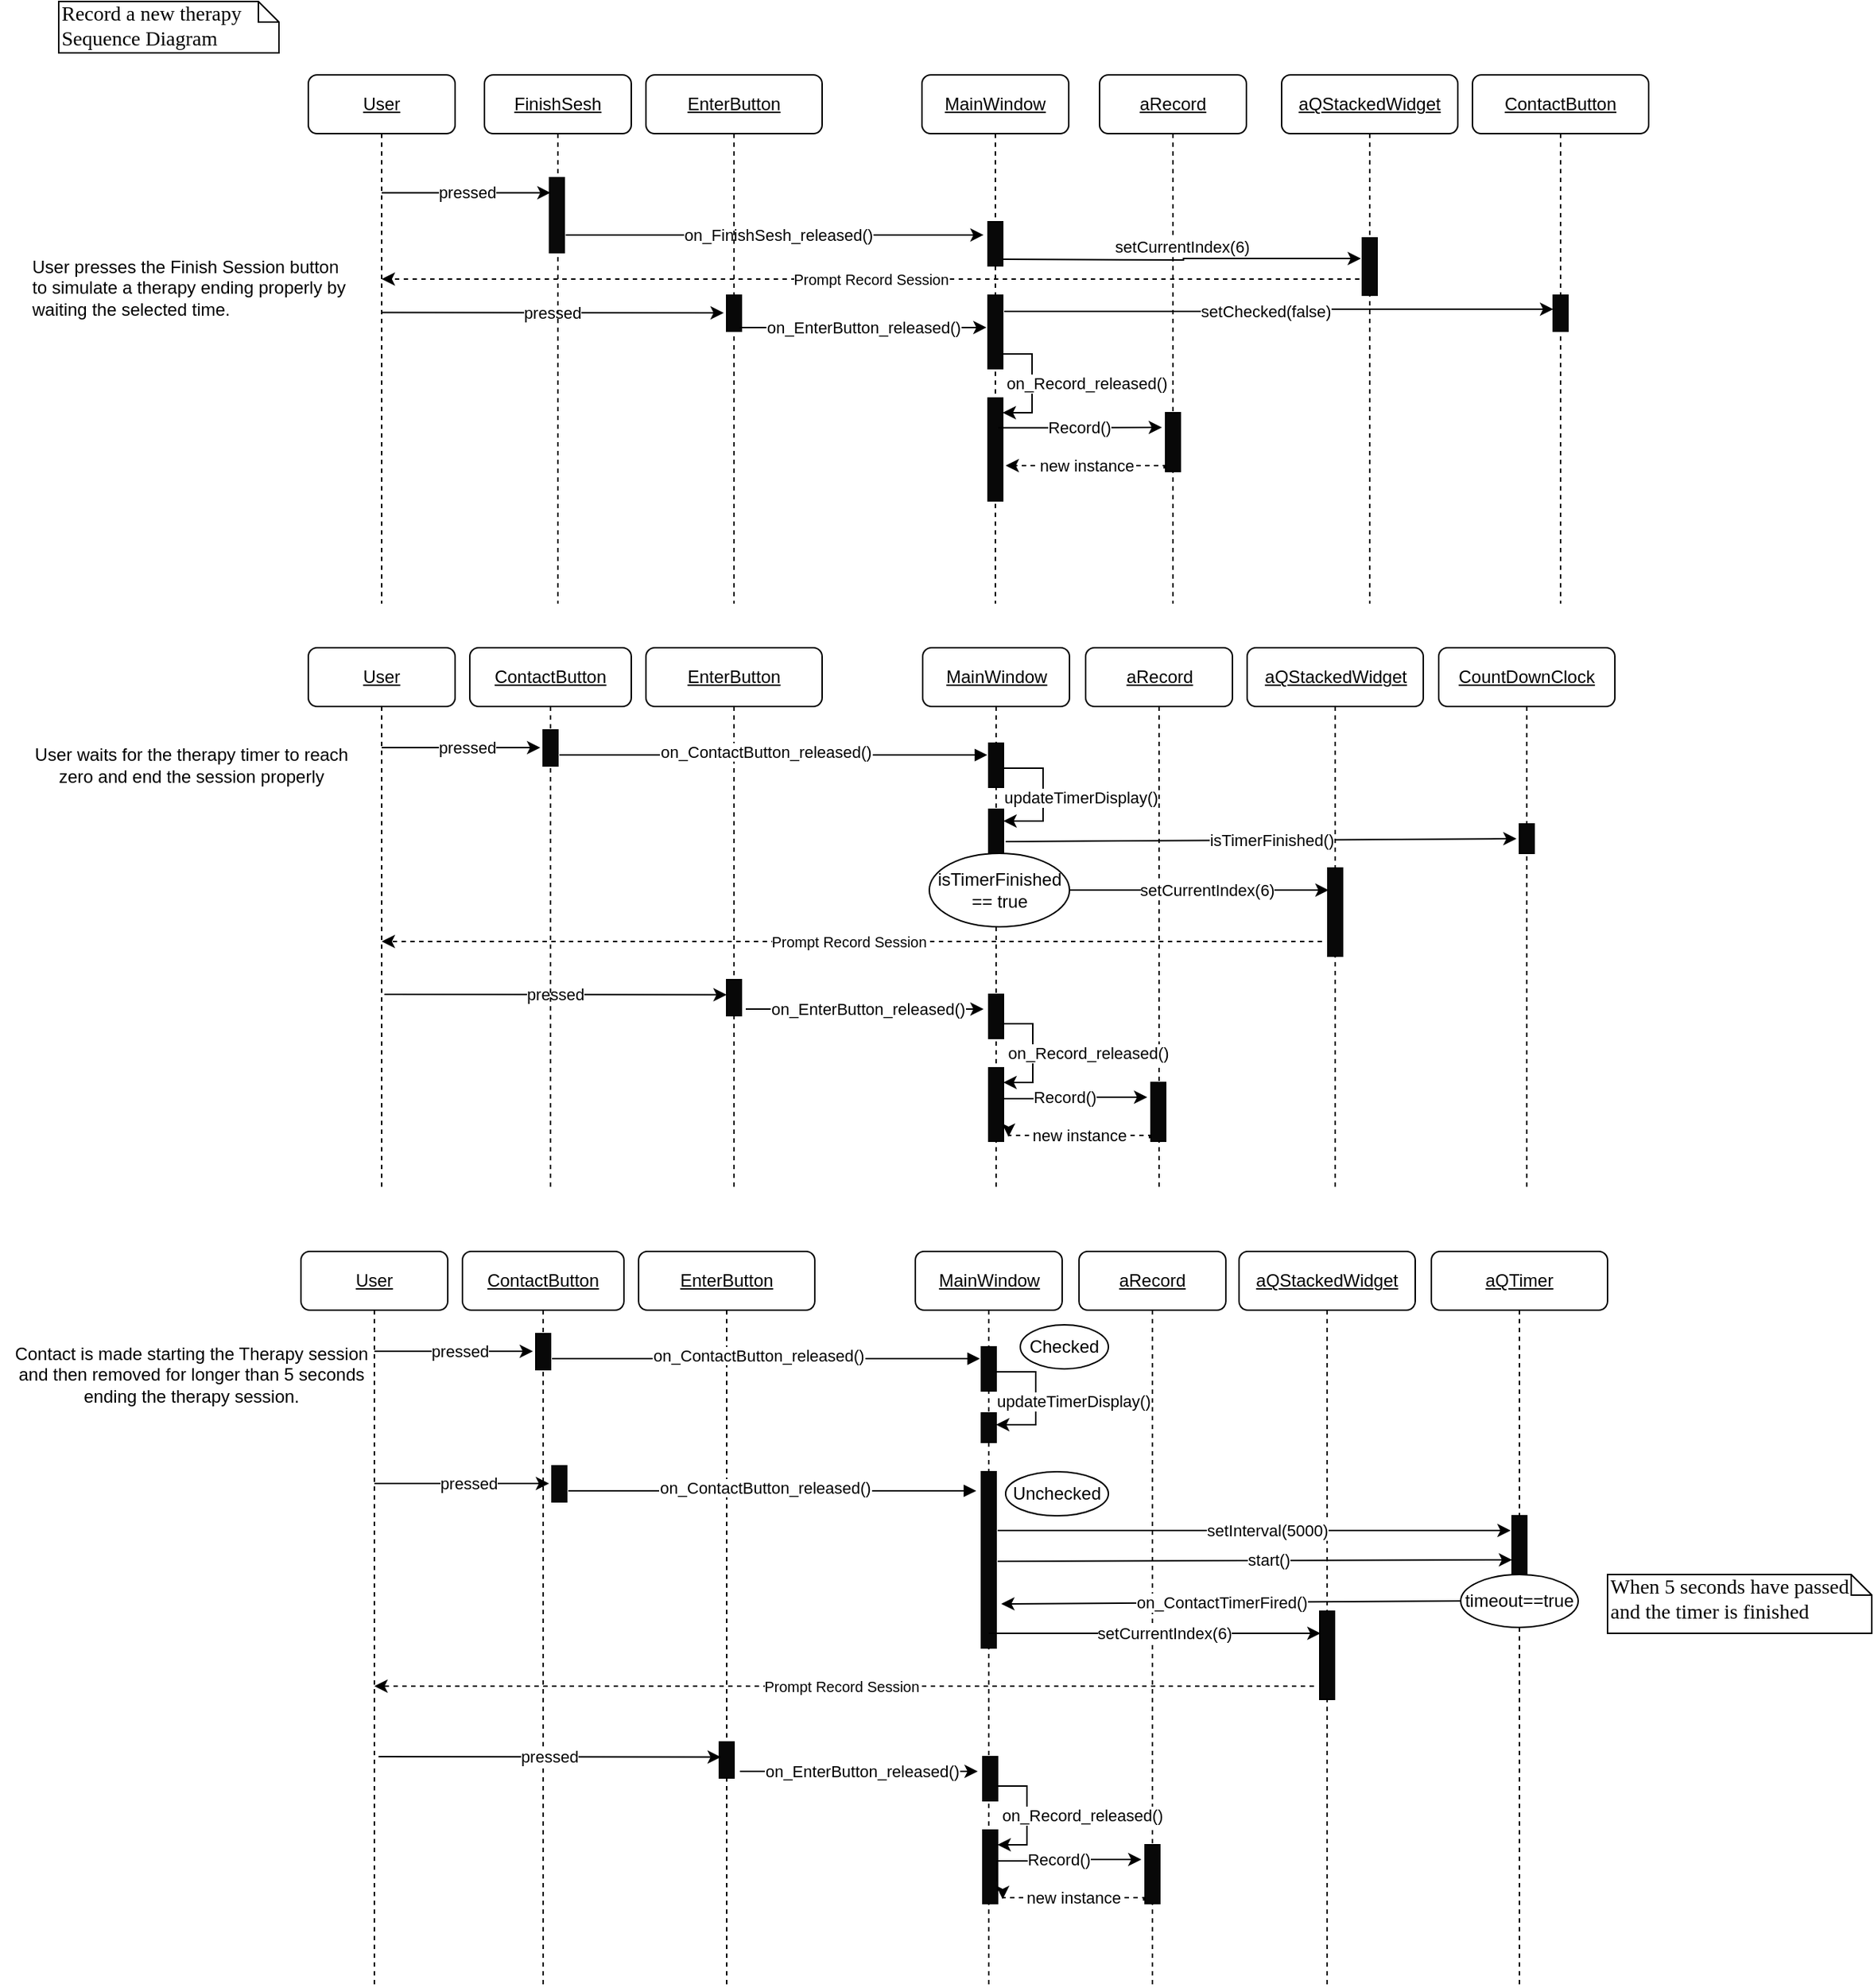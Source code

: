 <mxfile version="15.9.1" type="device"><diagram id="IeEBSJETql7mGD_s-BbL" name="Page-1"><mxGraphModel dx="1422" dy="642" grid="1" gridSize="10" guides="1" tooltips="1" connect="1" arrows="1" fold="1" page="1" pageScale="1" pageWidth="1700" pageHeight="1100" math="0" shadow="0"><root><mxCell id="0"/><mxCell id="1" parent="0"/><mxCell id="42l5vKCwzEXWDf4LxduR-12" value="&lt;u&gt;&lt;font face=&quot;Helvetica&quot;&gt;aRecord&lt;/font&gt;&lt;/u&gt;" style="shape=umlLifeline;perimeter=lifelinePerimeter;whiteSpace=wrap;html=1;container=1;collapsible=0;recursiveResize=0;outlineConnect=0;rounded=1;shadow=0;comic=0;labelBackgroundColor=none;strokeWidth=1;fontFamily=Verdana;fontSize=12;align=center;" vertex="1" parent="1"><mxGeometry x="739.5" y="470" width="100" height="370" as="geometry"/></mxCell><mxCell id="42l5vKCwzEXWDf4LxduR-68" value="Record()" style="edgeStyle=orthogonalEdgeStyle;rounded=0;orthogonalLoop=1;jettySize=auto;html=1;entryX=0.08;entryY=0.27;entryDx=0;entryDy=0;entryPerimeter=0;exitX=0.95;exitY=0.7;exitDx=0;exitDy=0;exitPerimeter=0;" edge="1" parent="42l5vKCwzEXWDf4LxduR-12" source="42l5vKCwzEXWDf4LxduR-64"><mxGeometry relative="1" as="geometry"><mxPoint x="-49.5" y="306" as="sourcePoint"/><mxPoint x="41.97" y="306" as="targetPoint"/><Array as="points"><mxPoint x="-25" y="307"/><mxPoint x="-25" y="306"/></Array></mxGeometry></mxCell><mxCell id="42l5vKCwzEXWDf4LxduR-69" value="" style="html=1;points=[];perimeter=orthogonalPerimeter;rounded=0;shadow=0;comic=0;labelBackgroundColor=none;strokeWidth=1;fontFamily=Verdana;fontSize=12;align=center;fillColor=#080808;" vertex="1" parent="42l5vKCwzEXWDf4LxduR-12"><mxGeometry x="44.5" y="296" width="10" height="40" as="geometry"/></mxCell><mxCell id="42l5vKCwzEXWDf4LxduR-70" value="new instance" style="edgeStyle=orthogonalEdgeStyle;rounded=0;orthogonalLoop=1;jettySize=auto;html=1;dashed=1;exitX=-0.1;exitY=0.8;exitDx=0;exitDy=0;exitPerimeter=0;entryX=1.35;entryY=0.94;entryDx=0;entryDy=0;entryPerimeter=0;" edge="1" parent="42l5vKCwzEXWDf4LxduR-12" target="42l5vKCwzEXWDf4LxduR-64"><mxGeometry x="0.008" relative="1" as="geometry"><mxPoint x="43.5" y="334" as="sourcePoint"/><mxPoint x="-49.5" y="332" as="targetPoint"/><Array as="points"><mxPoint x="44" y="332"/></Array><mxPoint as="offset"/></mxGeometry></mxCell><mxCell id="42l5vKCwzEXWDf4LxduR-18" value="&lt;u&gt;&lt;font face=&quot;Helvetica&quot;&gt;aQStackedWidget&lt;/font&gt;&lt;/u&gt;" style="shape=umlLifeline;perimeter=lifelinePerimeter;whiteSpace=wrap;html=1;container=1;collapsible=0;recursiveResize=0;outlineConnect=0;rounded=1;shadow=0;comic=0;labelBackgroundColor=none;strokeWidth=1;fontFamily=Verdana;fontSize=12;align=center;" vertex="1" parent="1"><mxGeometry x="849.5" y="470" width="120" height="370" as="geometry"/></mxCell><mxCell id="42l5vKCwzEXWDf4LxduR-50" value="" style="html=1;points=[];perimeter=orthogonalPerimeter;rounded=0;shadow=0;comic=0;labelBackgroundColor=none;strokeWidth=1;fontFamily=Verdana;fontSize=12;align=center;fillColor=#080808;" vertex="1" parent="42l5vKCwzEXWDf4LxduR-18"><mxGeometry x="55" y="150" width="10" height="60" as="geometry"/></mxCell><mxCell id="42l5vKCwzEXWDf4LxduR-85" value="&lt;u&gt;&lt;font face=&quot;Helvetica&quot;&gt;aQStackedWidget&lt;/font&gt;&lt;/u&gt;" style="shape=umlLifeline;perimeter=lifelinePerimeter;whiteSpace=wrap;html=1;container=1;collapsible=0;recursiveResize=0;outlineConnect=0;rounded=1;shadow=0;comic=0;labelBackgroundColor=none;strokeWidth=1;fontFamily=Verdana;fontSize=12;align=center;" vertex="1" parent="1"><mxGeometry x="844" y="881" width="120" height="500" as="geometry"/></mxCell><mxCell id="42l5vKCwzEXWDf4LxduR-86" value="" style="html=1;points=[];perimeter=orthogonalPerimeter;rounded=0;shadow=0;comic=0;labelBackgroundColor=none;strokeWidth=1;fontFamily=Verdana;fontSize=12;align=center;fillColor=#080808;" vertex="1" parent="42l5vKCwzEXWDf4LxduR-85"><mxGeometry x="55" y="245" width="10" height="60" as="geometry"/></mxCell><mxCell id="PJhoSUSlwYgdVoY_ZM2E-5" value="&lt;u&gt;&lt;font face=&quot;Helvetica&quot;&gt;User&lt;/font&gt;&lt;/u&gt;" style="shape=umlLifeline;perimeter=lifelinePerimeter;whiteSpace=wrap;html=1;container=1;collapsible=0;recursiveResize=0;outlineConnect=0;rounded=1;shadow=0;comic=0;labelBackgroundColor=none;strokeWidth=1;fontFamily=Verdana;fontSize=12;align=center;" parent="1" vertex="1"><mxGeometry x="210" y="80" width="100" height="360" as="geometry"/></mxCell><mxCell id="42l5vKCwzEXWDf4LxduR-27" value="pressed" style="endArrow=classic;html=1;rounded=0;entryX=-0.2;entryY=0.49;entryDx=0;entryDy=0;entryPerimeter=0;" edge="1" parent="PJhoSUSlwYgdVoY_ZM2E-5" target="42l5vKCwzEXWDf4LxduR-26"><mxGeometry width="50" height="50" relative="1" as="geometry"><mxPoint x="49.83" y="161.75" as="sourcePoint"/><mxPoint x="165.33" y="161.75" as="targetPoint"/></mxGeometry></mxCell><mxCell id="PJhoSUSlwYgdVoY_ZM2E-7" value="&lt;u&gt;&lt;font face=&quot;Helvetica&quot;&gt;FinishSesh&lt;/font&gt;&lt;/u&gt;" style="shape=umlLifeline;perimeter=lifelinePerimeter;whiteSpace=wrap;html=1;container=1;collapsible=0;recursiveResize=0;outlineConnect=0;rounded=1;shadow=0;comic=0;labelBackgroundColor=none;strokeWidth=1;fontFamily=Verdana;fontSize=12;align=center;" parent="1" vertex="1"><mxGeometry x="330" y="80" width="100" height="360" as="geometry"/></mxCell><mxCell id="PJhoSUSlwYgdVoY_ZM2E-9" value="" style="html=1;points=[];perimeter=orthogonalPerimeter;rounded=0;shadow=0;comic=0;labelBackgroundColor=none;strokeWidth=1;fontFamily=Verdana;fontSize=12;align=center;fillColor=#0A0A0A;" parent="PJhoSUSlwYgdVoY_ZM2E-7" vertex="1"><mxGeometry x="44.33" y="70" width="10" height="51" as="geometry"/></mxCell><mxCell id="PJhoSUSlwYgdVoY_ZM2E-10" value="&lt;pre style=&quot;margin-top: 0px ; margin-bottom: 0px&quot;&gt;&lt;font face=&quot;Helvetica&quot; style=&quot;font-size: 11px&quot;&gt;on_FinishSesh_released()&lt;/font&gt;&lt;/pre&gt;" style="edgeStyle=orthogonalEdgeStyle;rounded=0;orthogonalLoop=1;jettySize=auto;html=1;entryX=-0.3;entryY=0.633;entryDx=0;entryDy=0;entryPerimeter=0;" parent="PJhoSUSlwYgdVoY_ZM2E-7" edge="1"><mxGeometry x="0.016" relative="1" as="geometry"><mxPoint x="55.33" y="109" as="sourcePoint"/><mxPoint x="340" y="108.99" as="targetPoint"/><Array as="points"/><mxPoint as="offset"/></mxGeometry></mxCell><mxCell id="42l5vKCwzEXWDf4LxduR-25" value="&lt;u&gt;&lt;font face=&quot;Helvetica&quot;&gt;EnterButton&lt;/font&gt;&lt;/u&gt;" style="shape=umlLifeline;perimeter=lifelinePerimeter;whiteSpace=wrap;html=1;container=1;collapsible=0;recursiveResize=0;outlineConnect=0;rounded=1;shadow=0;comic=0;labelBackgroundColor=none;strokeWidth=1;fontFamily=Verdana;fontSize=12;align=center;" vertex="1" parent="1"><mxGeometry x="440" y="80" width="120" height="360" as="geometry"/></mxCell><mxCell id="42l5vKCwzEXWDf4LxduR-26" value="" style="html=1;points=[];perimeter=orthogonalPerimeter;rounded=0;shadow=0;comic=0;labelBackgroundColor=none;strokeWidth=1;fontFamily=Verdana;fontSize=12;align=center;fillColor=#080808;" vertex="1" parent="42l5vKCwzEXWDf4LxduR-25"><mxGeometry x="55" y="150" width="10" height="24.5" as="geometry"/></mxCell><mxCell id="PJhoSUSlwYgdVoY_ZM2E-1" value="&lt;u&gt;&lt;font face=&quot;Helvetica&quot;&gt;MainWindow&lt;/font&gt;&lt;/u&gt;" style="shape=umlLifeline;perimeter=lifelinePerimeter;whiteSpace=wrap;html=1;container=1;collapsible=0;recursiveResize=0;outlineConnect=0;rounded=1;shadow=0;comic=0;labelBackgroundColor=none;strokeWidth=1;fontFamily=Verdana;fontSize=12;align=center;" parent="1" vertex="1"><mxGeometry x="628" y="80" width="100" height="360" as="geometry"/></mxCell><mxCell id="42l5vKCwzEXWDf4LxduR-32" value="" style="html=1;points=[];perimeter=orthogonalPerimeter;rounded=0;shadow=0;comic=0;labelBackgroundColor=none;strokeWidth=1;fontFamily=Verdana;fontSize=12;align=center;fillColor=#080808;" vertex="1" parent="PJhoSUSlwYgdVoY_ZM2E-1"><mxGeometry x="45" y="220" width="10" height="70" as="geometry"/></mxCell><mxCell id="42l5vKCwzEXWDf4LxduR-33" value="on_Record_released()" style="edgeStyle=orthogonalEdgeStyle;rounded=0;orthogonalLoop=1;jettySize=auto;html=1;entryX=0.967;entryY=0.195;entryDx=0;entryDy=0;entryPerimeter=0;" edge="1" parent="PJhoSUSlwYgdVoY_ZM2E-1"><mxGeometry y="37" relative="1" as="geometry"><mxPoint x="55" y="190" as="sourcePoint"/><mxPoint x="55" y="230.005" as="targetPoint"/><Array as="points"><mxPoint x="58" y="190"/><mxPoint x="75" y="190"/><mxPoint x="75" y="230"/></Array><mxPoint as="offset"/></mxGeometry></mxCell><mxCell id="42l5vKCwzEXWDf4LxduR-53" value="" style="html=1;points=[];perimeter=orthogonalPerimeter;rounded=0;shadow=0;comic=0;labelBackgroundColor=none;strokeWidth=1;fontFamily=Verdana;fontSize=12;align=center;fillColor=#080808;" vertex="1" parent="PJhoSUSlwYgdVoY_ZM2E-1"><mxGeometry x="45" y="100" width="10" height="30" as="geometry"/></mxCell><mxCell id="42l5vKCwzEXWDf4LxduR-54" value="" style="html=1;points=[];perimeter=orthogonalPerimeter;rounded=0;shadow=0;comic=0;labelBackgroundColor=none;strokeWidth=1;fontFamily=Verdana;fontSize=12;align=center;fillColor=#080808;" vertex="1" parent="PJhoSUSlwYgdVoY_ZM2E-1"><mxGeometry x="45" y="150" width="10" height="50" as="geometry"/></mxCell><mxCell id="PJhoSUSlwYgdVoY_ZM2E-15" value="&lt;u&gt;&lt;font face=&quot;Helvetica&quot;&gt;aRecord&lt;/font&gt;&lt;/u&gt;" style="shape=umlLifeline;perimeter=lifelinePerimeter;whiteSpace=wrap;html=1;container=1;collapsible=0;recursiveResize=0;outlineConnect=0;rounded=1;shadow=0;comic=0;labelBackgroundColor=none;strokeWidth=1;fontFamily=Verdana;fontSize=12;align=center;" parent="1" vertex="1"><mxGeometry x="749" y="80" width="100" height="360" as="geometry"/></mxCell><mxCell id="V5SQq7boUbBFHKFVhqgI-8" value="&lt;pre style=&quot;margin-top: 0px ; margin-bottom: 0px&quot;&gt;&lt;font face=&quot;Helvetica&quot; style=&quot;font-size: 11px&quot;&gt;setCurrentIndex(6)&lt;/font&gt;&lt;/pre&gt;" style="edgeStyle=orthogonalEdgeStyle;rounded=0;orthogonalLoop=1;jettySize=auto;html=1;entryX=-0.1;entryY=0.359;entryDx=0;entryDy=0;entryPerimeter=0;" parent="PJhoSUSlwYgdVoY_ZM2E-15" target="V5SQq7boUbBFHKFVhqgI-3" edge="1"><mxGeometry x="-0.001" y="9" relative="1" as="geometry"><mxPoint x="-65.67" y="125.5" as="sourcePoint"/><mxPoint x="91" y="125.524" as="targetPoint"/><Array as="points"/><mxPoint as="offset"/></mxGeometry></mxCell><mxCell id="42l5vKCwzEXWDf4LxduR-3" value="&lt;pre style=&quot;margin-top: 0px ; margin-bottom: 0px&quot;&gt;&lt;font face=&quot;Helvetica&quot; style=&quot;font-size: 11px&quot;&gt;setChecked(false)&lt;/font&gt;&lt;/pre&gt;" style="edgeStyle=orthogonalEdgeStyle;rounded=0;orthogonalLoop=1;jettySize=auto;html=1;entryX=0.5;entryY=0.796;entryDx=0;entryDy=0;entryPerimeter=0;exitX=1.067;exitY=0.847;exitDx=0;exitDy=0;exitPerimeter=0;" edge="1" parent="PJhoSUSlwYgdVoY_ZM2E-15"><mxGeometry x="-0.001" y="9" relative="1" as="geometry"><mxPoint x="-65" y="160.973" as="sourcePoint"/><mxPoint x="309" y="159.502" as="targetPoint"/><Array as="points"><mxPoint x="122" y="161"/><mxPoint x="122" y="160"/></Array><mxPoint as="offset"/></mxGeometry></mxCell><mxCell id="42l5vKCwzEXWDf4LxduR-34" value="Record()" style="edgeStyle=orthogonalEdgeStyle;rounded=0;orthogonalLoop=1;jettySize=auto;html=1;entryX=0.08;entryY=0.27;entryDx=0;entryDy=0;entryPerimeter=0;" edge="1" parent="PJhoSUSlwYgdVoY_ZM2E-15"><mxGeometry relative="1" as="geometry"><mxPoint x="-69.0" y="240.2" as="sourcePoint"/><mxPoint x="42.47" y="240.0" as="targetPoint"/><Array as="points"><mxPoint x="-24.33" y="240.2"/><mxPoint x="-24.33" y="240.2"/></Array></mxGeometry></mxCell><mxCell id="42l5vKCwzEXWDf4LxduR-36" value="" style="html=1;points=[];perimeter=orthogonalPerimeter;rounded=0;shadow=0;comic=0;labelBackgroundColor=none;strokeWidth=1;fontFamily=Verdana;fontSize=12;align=center;fillColor=#080808;" vertex="1" parent="PJhoSUSlwYgdVoY_ZM2E-15"><mxGeometry x="45" y="230" width="10" height="40" as="geometry"/></mxCell><mxCell id="V5SQq7boUbBFHKFVhqgI-2" value="&lt;u&gt;&lt;font face=&quot;Helvetica&quot;&gt;aQStackedWidget&lt;/font&gt;&lt;/u&gt;" style="shape=umlLifeline;perimeter=lifelinePerimeter;whiteSpace=wrap;html=1;container=1;collapsible=0;recursiveResize=0;outlineConnect=0;rounded=1;shadow=0;comic=0;labelBackgroundColor=none;strokeWidth=1;fontFamily=Verdana;fontSize=12;align=center;" parent="1" vertex="1"><mxGeometry x="873" y="80" width="120" height="360" as="geometry"/></mxCell><mxCell id="V5SQq7boUbBFHKFVhqgI-3" value="" style="html=1;points=[];perimeter=orthogonalPerimeter;rounded=0;shadow=0;comic=0;labelBackgroundColor=none;strokeWidth=1;fontFamily=Verdana;fontSize=12;align=center;fillColor=#080808;" parent="V5SQq7boUbBFHKFVhqgI-2" vertex="1"><mxGeometry x="55" y="111" width="10" height="39" as="geometry"/></mxCell><mxCell id="42l5vKCwzEXWDf4LxduR-1" value="&lt;u&gt;&lt;font face=&quot;Helvetica&quot;&gt;ContactButton&lt;/font&gt;&lt;/u&gt;" style="shape=umlLifeline;perimeter=lifelinePerimeter;whiteSpace=wrap;html=1;container=1;collapsible=0;recursiveResize=0;outlineConnect=0;rounded=1;shadow=0;comic=0;labelBackgroundColor=none;strokeWidth=1;fontFamily=Verdana;fontSize=12;align=center;" vertex="1" parent="1"><mxGeometry x="1003" y="80" width="120" height="360" as="geometry"/></mxCell><mxCell id="42l5vKCwzEXWDf4LxduR-2" value="" style="html=1;points=[];perimeter=orthogonalPerimeter;rounded=0;shadow=0;comic=0;labelBackgroundColor=none;strokeWidth=1;fontFamily=Verdana;fontSize=12;align=center;fillColor=#080808;" vertex="1" parent="42l5vKCwzEXWDf4LxduR-1"><mxGeometry x="55" y="150" width="10" height="24.5" as="geometry"/></mxCell><mxCell id="42l5vKCwzEXWDf4LxduR-5" value="&lt;u&gt;&lt;font face=&quot;Helvetica&quot;&gt;User&lt;/font&gt;&lt;/u&gt;" style="shape=umlLifeline;perimeter=lifelinePerimeter;whiteSpace=wrap;html=1;container=1;collapsible=0;recursiveResize=0;outlineConnect=0;rounded=1;shadow=0;comic=0;labelBackgroundColor=none;strokeWidth=1;fontFamily=Verdana;fontSize=12;align=center;" vertex="1" parent="1"><mxGeometry x="210" y="470" width="100" height="370" as="geometry"/></mxCell><mxCell id="42l5vKCwzEXWDf4LxduR-56" value="pressed" style="endArrow=classic;html=1;rounded=0;entryX=-0.2;entryY=0.49;entryDx=0;entryDy=0;entryPerimeter=0;" edge="1" parent="42l5vKCwzEXWDf4LxduR-5"><mxGeometry width="50" height="50" relative="1" as="geometry"><mxPoint x="51.83" y="236" as="sourcePoint"/><mxPoint x="285" y="236.255" as="targetPoint"/></mxGeometry></mxCell><mxCell id="42l5vKCwzEXWDf4LxduR-39" value="&lt;u&gt;&lt;font face=&quot;Helvetica&quot;&gt;ContactButton&lt;/font&gt;&lt;/u&gt;" style="shape=umlLifeline;perimeter=lifelinePerimeter;whiteSpace=wrap;html=1;container=1;collapsible=0;recursiveResize=0;outlineConnect=0;rounded=1;shadow=0;comic=0;labelBackgroundColor=none;strokeWidth=1;fontFamily=Verdana;fontSize=12;align=center;" vertex="1" parent="1"><mxGeometry x="320" y="470" width="110" height="370" as="geometry"/></mxCell><mxCell id="42l5vKCwzEXWDf4LxduR-40" value="" style="html=1;points=[];perimeter=orthogonalPerimeter;rounded=0;shadow=0;comic=0;labelBackgroundColor=none;strokeWidth=1;fontFamily=Verdana;fontSize=12;align=center;fillColor=#080808;" vertex="1" parent="42l5vKCwzEXWDf4LxduR-39"><mxGeometry x="50" y="56" width="10" height="24.5" as="geometry"/></mxCell><mxCell id="42l5vKCwzEXWDf4LxduR-57" value="&lt;u&gt;&lt;font face=&quot;Helvetica&quot;&gt;EnterButton&lt;/font&gt;&lt;/u&gt;" style="shape=umlLifeline;perimeter=lifelinePerimeter;whiteSpace=wrap;html=1;container=1;collapsible=0;recursiveResize=0;outlineConnect=0;rounded=1;shadow=0;comic=0;labelBackgroundColor=none;strokeWidth=1;fontFamily=Verdana;fontSize=12;align=center;" vertex="1" parent="1"><mxGeometry x="440" y="470" width="120" height="370" as="geometry"/></mxCell><mxCell id="42l5vKCwzEXWDf4LxduR-58" value="" style="html=1;points=[];perimeter=orthogonalPerimeter;rounded=0;shadow=0;comic=0;labelBackgroundColor=none;strokeWidth=1;fontFamily=Verdana;fontSize=12;align=center;fillColor=#080808;" vertex="1" parent="42l5vKCwzEXWDf4LxduR-57"><mxGeometry x="55" y="226" width="10" height="24.5" as="geometry"/></mxCell><mxCell id="42l5vKCwzEXWDf4LxduR-4" value="&lt;u&gt;&lt;font face=&quot;Helvetica&quot;&gt;MainWindow&lt;/font&gt;&lt;/u&gt;" style="shape=umlLifeline;perimeter=lifelinePerimeter;whiteSpace=wrap;html=1;container=1;collapsible=0;recursiveResize=0;outlineConnect=0;rounded=1;shadow=0;comic=0;labelBackgroundColor=none;strokeWidth=1;fontFamily=Verdana;fontSize=12;align=center;" vertex="1" parent="1"><mxGeometry x="628.5" y="470" width="100" height="370" as="geometry"/></mxCell><mxCell id="42l5vKCwzEXWDf4LxduR-43" value="" style="html=1;points=[];perimeter=orthogonalPerimeter;rounded=0;shadow=0;comic=0;labelBackgroundColor=none;strokeWidth=1;fontFamily=Verdana;fontSize=12;align=center;fillColor=#080808;" vertex="1" parent="42l5vKCwzEXWDf4LxduR-4"><mxGeometry x="45" y="65" width="10" height="30" as="geometry"/></mxCell><mxCell id="42l5vKCwzEXWDf4LxduR-44" value="updateTimerDisplay()" style="edgeStyle=orthogonalEdgeStyle;rounded=0;orthogonalLoop=1;jettySize=auto;html=1;exitX=1;exitY=0.6;exitDx=0;exitDy=0;exitPerimeter=0;" edge="1" parent="42l5vKCwzEXWDf4LxduR-4"><mxGeometry x="0.056" y="25" relative="1" as="geometry"><mxPoint x="55" y="80" as="sourcePoint"/><mxPoint x="55" y="118" as="targetPoint"/><Array as="points"><mxPoint x="55" y="82"/><mxPoint x="82" y="82"/><mxPoint x="82" y="118"/></Array><mxPoint as="offset"/></mxGeometry></mxCell><mxCell id="42l5vKCwzEXWDf4LxduR-47" value="isTimerFinished&lt;br&gt;== true" style="ellipse;whiteSpace=wrap;html=1;" vertex="1" parent="42l5vKCwzEXWDf4LxduR-4"><mxGeometry x="4.5" y="140" width="95.5" height="50" as="geometry"/></mxCell><mxCell id="42l5vKCwzEXWDf4LxduR-60" value="" style="html=1;points=[];perimeter=orthogonalPerimeter;rounded=0;shadow=0;comic=0;labelBackgroundColor=none;strokeWidth=1;fontFamily=Verdana;fontSize=12;align=center;fillColor=#080808;" vertex="1" parent="42l5vKCwzEXWDf4LxduR-4"><mxGeometry x="45" y="236" width="10" height="30" as="geometry"/></mxCell><mxCell id="42l5vKCwzEXWDf4LxduR-63" value="on_Record_released()" style="edgeStyle=orthogonalEdgeStyle;rounded=0;orthogonalLoop=1;jettySize=auto;html=1;entryX=0.967;entryY=0.195;entryDx=0;entryDy=0;entryPerimeter=0;" edge="1" parent="42l5vKCwzEXWDf4LxduR-4"><mxGeometry y="37" relative="1" as="geometry"><mxPoint x="55" y="256" as="sourcePoint"/><mxPoint x="55" y="296.005" as="targetPoint"/><Array as="points"><mxPoint x="58" y="256"/><mxPoint x="75" y="256"/><mxPoint x="75" y="296"/></Array><mxPoint as="offset"/></mxGeometry></mxCell><mxCell id="42l5vKCwzEXWDf4LxduR-64" value="" style="html=1;points=[];perimeter=orthogonalPerimeter;rounded=0;shadow=0;comic=0;labelBackgroundColor=none;strokeWidth=1;fontFamily=Verdana;fontSize=12;align=center;fillColor=#080808;" vertex="1" parent="42l5vKCwzEXWDf4LxduR-4"><mxGeometry x="45" y="286" width="10" height="50" as="geometry"/></mxCell><mxCell id="42l5vKCwzEXWDf4LxduR-119" value="" style="html=1;points=[];perimeter=orthogonalPerimeter;rounded=0;shadow=0;comic=0;labelBackgroundColor=none;strokeWidth=1;fontFamily=Verdana;fontSize=12;align=center;fillColor=#080808;" vertex="1" parent="42l5vKCwzEXWDf4LxduR-4"><mxGeometry x="45" y="110" width="10" height="30" as="geometry"/></mxCell><mxCell id="PJhoSUSlwYgdVoY_ZM2E-6" value="&lt;font style=&quot;font-size: 14px&quot;&gt;Record a new therapy&lt;br&gt;Sequence Diagram&lt;br&gt;&lt;/font&gt;" style="shape=note;whiteSpace=wrap;html=1;size=14;verticalAlign=top;align=left;spacingTop=-6;rounded=0;shadow=0;comic=0;labelBackgroundColor=none;strokeWidth=1;fontFamily=Verdana;fontSize=12;fillColor=default;strokeColor=default;fontColor=default;" parent="1" vertex="1"><mxGeometry x="40" y="30" width="150" height="35" as="geometry"/></mxCell><mxCell id="PJhoSUSlwYgdVoY_ZM2E-11" value="pressed" style="endArrow=classic;html=1;rounded=0;entryX=0.067;entryY=0.2;entryDx=0;entryDy=0;entryPerimeter=0;" parent="1" source="PJhoSUSlwYgdVoY_ZM2E-5" target="PJhoSUSlwYgdVoY_ZM2E-9" edge="1"><mxGeometry width="50" height="50" relative="1" as="geometry"><mxPoint x="280" y="210" as="sourcePoint"/><mxPoint x="330" y="160" as="targetPoint"/></mxGeometry></mxCell><mxCell id="42l5vKCwzEXWDf4LxduR-22" value="User presses the Finish Session button&lt;br&gt;to simulate a therapy ending properly by&lt;br&gt;waiting the selected time." style="text;html=1;align=left;verticalAlign=middle;resizable=0;points=[];autosize=1;strokeColor=none;fillColor=none;" vertex="1" parent="1"><mxGeometry x="20" y="200" width="230" height="50" as="geometry"/></mxCell><mxCell id="42l5vKCwzEXWDf4LxduR-23" value="User waits for the therapy timer to reach&lt;br&gt;zero&amp;nbsp;and end the session properly" style="text;html=1;align=center;verticalAlign=middle;resizable=0;points=[];autosize=1;strokeColor=none;fillColor=none;" vertex="1" parent="1"><mxGeometry x="15" y="535" width="230" height="30" as="geometry"/></mxCell><mxCell id="42l5vKCwzEXWDf4LxduR-30" value="on_EnterButton_released()" style="endArrow=classic;html=1;rounded=0;entryX=-0.133;entryY=0.685;entryDx=0;entryDy=0;entryPerimeter=0;exitX=0.9;exitY=0.898;exitDx=0;exitDy=0;exitPerimeter=0;" edge="1" parent="1" source="42l5vKCwzEXWDf4LxduR-26"><mxGeometry width="50" height="50" relative="1" as="geometry"><mxPoint x="510" y="252" as="sourcePoint"/><mxPoint x="672" y="251.965" as="targetPoint"/></mxGeometry></mxCell><mxCell id="42l5vKCwzEXWDf4LxduR-38" value="new instance" style="edgeStyle=orthogonalEdgeStyle;rounded=0;orthogonalLoop=1;jettySize=auto;html=1;entryX=1.2;entryY=0.571;entryDx=0;entryDy=0;entryPerimeter=0;dashed=1;exitX=-0.1;exitY=0.8;exitDx=0;exitDy=0;exitPerimeter=0;" edge="1" parent="1"><mxGeometry x="0.008" relative="1" as="geometry"><mxPoint x="793" y="348" as="sourcePoint"/><mxPoint x="685" y="345.97" as="targetPoint"/><Array as="points"><mxPoint x="793" y="346"/></Array><mxPoint as="offset"/></mxGeometry></mxCell><mxCell id="42l5vKCwzEXWDf4LxduR-41" value="pressed" style="endArrow=classic;html=1;rounded=0;entryX=-0.2;entryY=0.49;entryDx=0;entryDy=0;entryPerimeter=0;" edge="1" parent="1" source="42l5vKCwzEXWDf4LxduR-5" target="42l5vKCwzEXWDf4LxduR-40"><mxGeometry x="0.048" width="50" height="50" relative="1" as="geometry"><mxPoint x="270" y="538" as="sourcePoint"/><mxPoint x="374.33" y="537.75" as="targetPoint"/><mxPoint x="1" as="offset"/></mxGeometry></mxCell><mxCell id="42l5vKCwzEXWDf4LxduR-42" value="on_ContactButton_released()" style="verticalAlign=bottom;endArrow=block;shadow=0;strokeWidth=1;exitX=1.1;exitY=0.694;exitDx=0;exitDy=0;exitPerimeter=0;entryX=-0.1;entryY=0.267;entryDx=0;entryDy=0;entryPerimeter=0;" edge="1" parent="1" source="42l5vKCwzEXWDf4LxduR-40" target="42l5vKCwzEXWDf4LxduR-43"><mxGeometry x="-0.031" y="-7" relative="1" as="geometry"><mxPoint x="390.5" y="537.75" as="sourcePoint"/><mxPoint x="590" y="543" as="targetPoint"/><mxPoint as="offset"/></mxGeometry></mxCell><mxCell id="42l5vKCwzEXWDf4LxduR-49" value="setCurrentIndex(6)" style="endArrow=classic;html=1;rounded=0;exitX=1;exitY=0.5;exitDx=0;exitDy=0;entryX=0.05;entryY=0.25;entryDx=0;entryDy=0;entryPerimeter=0;" edge="1" parent="1" source="42l5vKCwzEXWDf4LxduR-47" target="42l5vKCwzEXWDf4LxduR-50"><mxGeometry x="0.048" width="50" height="50" relative="1" as="geometry"><mxPoint x="718.5" y="759.995" as="sourcePoint"/><mxPoint x="900" y="715" as="targetPoint"/><mxPoint x="1" as="offset"/></mxGeometry></mxCell><mxCell id="42l5vKCwzEXWDf4LxduR-52" value="Prompt Record Session" style="edgeStyle=orthogonalEdgeStyle;rounded=0;orthogonalLoop=1;jettySize=auto;html=1;fontSize=10;dashed=1;" edge="1" parent="1" target="PJhoSUSlwYgdVoY_ZM2E-5"><mxGeometry relative="1" as="geometry"><mxPoint x="926" y="219" as="sourcePoint"/><mxPoint x="390.0" y="220" as="targetPoint"/><Array as="points"><mxPoint x="440" y="219"/><mxPoint x="440" y="219"/></Array></mxGeometry></mxCell><mxCell id="42l5vKCwzEXWDf4LxduR-55" value="Prompt Record Session" style="edgeStyle=orthogonalEdgeStyle;rounded=0;orthogonalLoop=1;jettySize=auto;html=1;fontSize=10;dashed=1;exitX=-0.4;exitY=0.833;exitDx=0;exitDy=0;exitPerimeter=0;" edge="1" parent="1" source="42l5vKCwzEXWDf4LxduR-50" target="42l5vKCwzEXWDf4LxduR-5"><mxGeometry x="0.008" relative="1" as="geometry"><mxPoint x="749" y="750" as="sourcePoint"/><mxPoint x="260" y="750" as="targetPoint"/><Array as="points"><mxPoint x="320" y="670"/><mxPoint x="320" y="670"/></Array><mxPoint as="offset"/></mxGeometry></mxCell><mxCell id="42l5vKCwzEXWDf4LxduR-59" value="on_EnterButton_released()" style="endArrow=classic;html=1;rounded=0;exitX=1.3;exitY=0.816;exitDx=0;exitDy=0;exitPerimeter=0;" edge="1" parent="1" source="42l5vKCwzEXWDf4LxduR-58"><mxGeometry x="0.024" width="50" height="50" relative="1" as="geometry"><mxPoint x="509" y="716" as="sourcePoint"/><mxPoint x="670" y="716" as="targetPoint"/><mxPoint as="offset"/></mxGeometry></mxCell><mxCell id="42l5vKCwzEXWDf4LxduR-71" value="&lt;u&gt;&lt;font face=&quot;Helvetica&quot;&gt;User&lt;/font&gt;&lt;/u&gt;" style="shape=umlLifeline;perimeter=lifelinePerimeter;whiteSpace=wrap;html=1;container=1;collapsible=0;recursiveResize=0;outlineConnect=0;rounded=1;shadow=0;comic=0;labelBackgroundColor=none;strokeWidth=1;fontFamily=Verdana;fontSize=12;align=center;" vertex="1" parent="1"><mxGeometry x="205" y="881" width="100" height="500" as="geometry"/></mxCell><mxCell id="42l5vKCwzEXWDf4LxduR-73" value="&lt;u&gt;&lt;font face=&quot;Helvetica&quot;&gt;ContactButton&lt;/font&gt;&lt;/u&gt;" style="shape=umlLifeline;perimeter=lifelinePerimeter;whiteSpace=wrap;html=1;container=1;collapsible=0;recursiveResize=0;outlineConnect=0;rounded=1;shadow=0;comic=0;labelBackgroundColor=none;strokeWidth=1;fontFamily=Verdana;fontSize=12;align=center;" vertex="1" parent="1"><mxGeometry x="315" y="881" width="110" height="500" as="geometry"/></mxCell><mxCell id="42l5vKCwzEXWDf4LxduR-74" value="" style="html=1;points=[];perimeter=orthogonalPerimeter;rounded=0;shadow=0;comic=0;labelBackgroundColor=none;strokeWidth=1;fontFamily=Verdana;fontSize=12;align=center;fillColor=#080808;" vertex="1" parent="42l5vKCwzEXWDf4LxduR-73"><mxGeometry x="50" y="56" width="10" height="24.5" as="geometry"/></mxCell><mxCell id="42l5vKCwzEXWDf4LxduR-75" value="&lt;u&gt;&lt;font face=&quot;Helvetica&quot;&gt;EnterButton&lt;/font&gt;&lt;/u&gt;" style="shape=umlLifeline;perimeter=lifelinePerimeter;whiteSpace=wrap;html=1;container=1;collapsible=0;recursiveResize=0;outlineConnect=0;rounded=1;shadow=0;comic=0;labelBackgroundColor=none;strokeWidth=1;fontFamily=Verdana;fontSize=12;align=center;" vertex="1" parent="1"><mxGeometry x="435" y="881" width="120" height="500" as="geometry"/></mxCell><mxCell id="42l5vKCwzEXWDf4LxduR-76" value="" style="html=1;points=[];perimeter=orthogonalPerimeter;rounded=0;shadow=0;comic=0;labelBackgroundColor=none;strokeWidth=1;fontFamily=Verdana;fontSize=12;align=center;fillColor=#080808;" vertex="1" parent="42l5vKCwzEXWDf4LxduR-75"><mxGeometry x="55" y="334" width="10" height="24.5" as="geometry"/></mxCell><mxCell id="42l5vKCwzEXWDf4LxduR-77" value="&lt;u&gt;&lt;font face=&quot;Helvetica&quot;&gt;MainWindow&lt;/font&gt;&lt;/u&gt;" style="shape=umlLifeline;perimeter=lifelinePerimeter;whiteSpace=wrap;html=1;container=1;collapsible=0;recursiveResize=0;outlineConnect=0;rounded=1;shadow=0;comic=0;labelBackgroundColor=none;strokeWidth=1;fontFamily=Verdana;fontSize=12;align=center;" vertex="1" parent="1"><mxGeometry x="623.5" y="881" width="100" height="500" as="geometry"/></mxCell><mxCell id="42l5vKCwzEXWDf4LxduR-78" value="" style="html=1;points=[];perimeter=orthogonalPerimeter;rounded=0;shadow=0;comic=0;labelBackgroundColor=none;strokeWidth=1;fontFamily=Verdana;fontSize=12;align=center;fillColor=#080808;" vertex="1" parent="42l5vKCwzEXWDf4LxduR-77"><mxGeometry x="45" y="65" width="10" height="30" as="geometry"/></mxCell><mxCell id="42l5vKCwzEXWDf4LxduR-79" value="updateTimerDisplay()" style="edgeStyle=orthogonalEdgeStyle;rounded=0;orthogonalLoop=1;jettySize=auto;html=1;exitX=1;exitY=0.6;exitDx=0;exitDy=0;exitPerimeter=0;" edge="1" parent="42l5vKCwzEXWDf4LxduR-77"><mxGeometry x="0.056" y="25" relative="1" as="geometry"><mxPoint x="55" y="80" as="sourcePoint"/><mxPoint x="55" y="118" as="targetPoint"/><Array as="points"><mxPoint x="55" y="82"/><mxPoint x="82" y="82"/><mxPoint x="82" y="118"/></Array><mxPoint as="offset"/></mxGeometry></mxCell><mxCell id="42l5vKCwzEXWDf4LxduR-80" value="" style="html=1;points=[];perimeter=orthogonalPerimeter;rounded=0;shadow=0;comic=0;labelBackgroundColor=none;strokeWidth=1;fontFamily=Verdana;fontSize=12;align=center;fillColor=#080808;" vertex="1" parent="42l5vKCwzEXWDf4LxduR-77"><mxGeometry x="45" y="110" width="10" height="20" as="geometry"/></mxCell><mxCell id="42l5vKCwzEXWDf4LxduR-102" value="" style="html=1;points=[];perimeter=orthogonalPerimeter;rounded=0;shadow=0;comic=0;labelBackgroundColor=none;strokeWidth=1;fontFamily=Verdana;fontSize=12;align=center;fillColor=#080808;" vertex="1" parent="42l5vKCwzEXWDf4LxduR-77"><mxGeometry x="45" y="150" width="10" height="120" as="geometry"/></mxCell><mxCell id="42l5vKCwzEXWDf4LxduR-106" value="setInterval(5000)" style="endArrow=classic;html=1;rounded=0;exitX=0.5;exitY=0.351;exitDx=0;exitDy=0;exitPerimeter=0;entryX=-0.2;entryY=0.167;entryDx=0;entryDy=0;entryPerimeter=0;" edge="1" parent="42l5vKCwzEXWDf4LxduR-77"><mxGeometry x="0.048" width="50" height="50" relative="1" as="geometry"><mxPoint x="56" y="190" as="sourcePoint"/><mxPoint x="405.5" y="190.02" as="targetPoint"/><mxPoint x="1" as="offset"/></mxGeometry></mxCell><mxCell id="42l5vKCwzEXWDf4LxduR-87" value="&lt;u&gt;&lt;font face=&quot;Helvetica&quot;&gt;aRecord&lt;/font&gt;&lt;/u&gt;" style="shape=umlLifeline;perimeter=lifelinePerimeter;whiteSpace=wrap;html=1;container=1;collapsible=0;recursiveResize=0;outlineConnect=0;rounded=1;shadow=0;comic=0;labelBackgroundColor=none;strokeWidth=1;fontFamily=Verdana;fontSize=12;align=center;" vertex="1" parent="1"><mxGeometry x="735" y="881" width="100" height="500" as="geometry"/></mxCell><mxCell id="42l5vKCwzEXWDf4LxduR-107" value="start()" style="endArrow=classic;html=1;rounded=0;entryX=-0.1;entryY=0.225;entryDx=0;entryDy=0;entryPerimeter=0;exitX=0.5;exitY=0.351;exitDx=0;exitDy=0;exitPerimeter=0;" edge="1" parent="42l5vKCwzEXWDf4LxduR-87"><mxGeometry x="0.048" width="50" height="50" relative="1" as="geometry"><mxPoint x="-55.5" y="211" as="sourcePoint"/><mxPoint x="295" y="210" as="targetPoint"/><mxPoint x="1" as="offset"/></mxGeometry></mxCell><mxCell id="42l5vKCwzEXWDf4LxduR-91" value="pressed" style="endArrow=classic;html=1;rounded=0;entryX=-0.2;entryY=0.49;entryDx=0;entryDy=0;entryPerimeter=0;" edge="1" parent="1" source="42l5vKCwzEXWDf4LxduR-71" target="42l5vKCwzEXWDf4LxduR-74"><mxGeometry x="0.048" width="50" height="50" relative="1" as="geometry"><mxPoint x="275" y="949" as="sourcePoint"/><mxPoint x="379.33" y="948.75" as="targetPoint"/><mxPoint x="1" as="offset"/></mxGeometry></mxCell><mxCell id="42l5vKCwzEXWDf4LxduR-92" value="on_ContactButton_released()" style="verticalAlign=bottom;endArrow=block;shadow=0;strokeWidth=1;exitX=1.1;exitY=0.694;exitDx=0;exitDy=0;exitPerimeter=0;entryX=-0.1;entryY=0.267;entryDx=0;entryDy=0;entryPerimeter=0;" edge="1" parent="1" source="42l5vKCwzEXWDf4LxduR-74" target="42l5vKCwzEXWDf4LxduR-78"><mxGeometry x="-0.031" y="-7" relative="1" as="geometry"><mxPoint x="395.5" y="948.75" as="sourcePoint"/><mxPoint x="595" y="954" as="targetPoint"/><mxPoint as="offset"/></mxGeometry></mxCell><mxCell id="42l5vKCwzEXWDf4LxduR-93" value="setCurrentIndex(6)" style="endArrow=classic;html=1;rounded=0;entryX=0.05;entryY=0.25;entryDx=0;entryDy=0;entryPerimeter=0;" edge="1" parent="1" source="42l5vKCwzEXWDf4LxduR-77" target="42l5vKCwzEXWDf4LxduR-86"><mxGeometry x="0.048" width="50" height="50" relative="1" as="geometry"><mxPoint x="734" y="1141" as="sourcePoint"/><mxPoint x="905" y="1141" as="targetPoint"/><mxPoint x="1" as="offset"/></mxGeometry></mxCell><mxCell id="42l5vKCwzEXWDf4LxduR-94" value="Prompt Record Session" style="edgeStyle=orthogonalEdgeStyle;rounded=0;orthogonalLoop=1;jettySize=auto;html=1;fontSize=10;dashed=1;exitX=-0.4;exitY=0.833;exitDx=0;exitDy=0;exitPerimeter=0;" edge="1" parent="1" target="42l5vKCwzEXWDf4LxduR-71"><mxGeometry x="0.008" relative="1" as="geometry"><mxPoint x="895" y="1176.98" as="sourcePoint"/><mxPoint x="265" y="1177" as="targetPoint"/><Array as="points"><mxPoint x="425" y="1177"/><mxPoint x="425" y="1177"/></Array><mxPoint as="offset"/></mxGeometry></mxCell><mxCell id="42l5vKCwzEXWDf4LxduR-96" value="Contact is made starting the Therapy session &lt;br&gt;and then removed for longer than 5 seconds &lt;br&gt;ending the therapy session." style="text;html=1;align=center;verticalAlign=middle;resizable=0;points=[];autosize=1;strokeColor=none;fillColor=none;" vertex="1" parent="1"><mxGeometry y="940" width="260" height="50" as="geometry"/></mxCell><mxCell id="42l5vKCwzEXWDf4LxduR-98" value="Checked" style="ellipse;whiteSpace=wrap;html=1;" vertex="1" parent="1"><mxGeometry x="695" y="931" width="60" height="30" as="geometry"/></mxCell><mxCell id="42l5vKCwzEXWDf4LxduR-99" value="" style="html=1;points=[];perimeter=orthogonalPerimeter;rounded=0;shadow=0;comic=0;labelBackgroundColor=none;strokeWidth=1;fontFamily=Verdana;fontSize=12;align=center;fillColor=#080808;" vertex="1" parent="1"><mxGeometry x="376" y="1027" width="10" height="24.5" as="geometry"/></mxCell><mxCell id="42l5vKCwzEXWDf4LxduR-100" value="pressed" style="endArrow=classic;html=1;rounded=0;entryX=-0.2;entryY=0.49;entryDx=0;entryDy=0;entryPerimeter=0;" edge="1" parent="1" target="42l5vKCwzEXWDf4LxduR-99" source="42l5vKCwzEXWDf4LxduR-71"><mxGeometry x="0.048" width="50" height="50" relative="1" as="geometry"><mxPoint x="265.5" y="1039.005" as="sourcePoint"/><mxPoint x="380.33" y="1038.75" as="targetPoint"/><mxPoint x="1" as="offset"/></mxGeometry></mxCell><mxCell id="42l5vKCwzEXWDf4LxduR-101" value="on_ContactButton_released()" style="verticalAlign=bottom;endArrow=block;shadow=0;strokeWidth=1;exitX=1.1;exitY=0.694;exitDx=0;exitDy=0;exitPerimeter=0;" edge="1" parent="1" source="42l5vKCwzEXWDf4LxduR-99"><mxGeometry x="-0.031" y="-7" relative="1" as="geometry"><mxPoint x="396.5" y="1038.75" as="sourcePoint"/><mxPoint x="665" y="1044" as="targetPoint"/><mxPoint as="offset"/><Array as="points"><mxPoint x="426" y="1044"/></Array></mxGeometry></mxCell><mxCell id="42l5vKCwzEXWDf4LxduR-103" value="Unchecked" style="ellipse;whiteSpace=wrap;html=1;" vertex="1" parent="1"><mxGeometry x="685" y="1031" width="70" height="30" as="geometry"/></mxCell><mxCell id="42l5vKCwzEXWDf4LxduR-72" value="pressed" style="endArrow=classic;html=1;rounded=0;entryX=-0.2;entryY=0.49;entryDx=0;entryDy=0;entryPerimeter=0;" edge="1" parent="1"><mxGeometry width="50" height="50" relative="1" as="geometry"><mxPoint x="257.83" y="1225" as="sourcePoint"/><mxPoint x="491" y="1225.255" as="targetPoint"/></mxGeometry></mxCell><mxCell id="42l5vKCwzEXWDf4LxduR-82" value="" style="html=1;points=[];perimeter=orthogonalPerimeter;rounded=0;shadow=0;comic=0;labelBackgroundColor=none;strokeWidth=1;fontFamily=Verdana;fontSize=12;align=center;fillColor=#080808;" vertex="1" parent="1"><mxGeometry x="669.5" y="1225" width="10" height="30" as="geometry"/></mxCell><mxCell id="42l5vKCwzEXWDf4LxduR-83" value="on_Record_released()" style="edgeStyle=orthogonalEdgeStyle;rounded=0;orthogonalLoop=1;jettySize=auto;html=1;entryX=0.967;entryY=0.195;entryDx=0;entryDy=0;entryPerimeter=0;" edge="1" parent="1"><mxGeometry y="37" relative="1" as="geometry"><mxPoint x="679.5" y="1245" as="sourcePoint"/><mxPoint x="679.5" y="1285.005" as="targetPoint"/><Array as="points"><mxPoint x="682.5" y="1245"/><mxPoint x="699.5" y="1245"/><mxPoint x="699.5" y="1285"/></Array><mxPoint as="offset"/></mxGeometry></mxCell><mxCell id="42l5vKCwzEXWDf4LxduR-84" value="" style="html=1;points=[];perimeter=orthogonalPerimeter;rounded=0;shadow=0;comic=0;labelBackgroundColor=none;strokeWidth=1;fontFamily=Verdana;fontSize=12;align=center;fillColor=#080808;" vertex="1" parent="1"><mxGeometry x="669.5" y="1275" width="10" height="50" as="geometry"/></mxCell><mxCell id="42l5vKCwzEXWDf4LxduR-88" value="Record()" style="edgeStyle=orthogonalEdgeStyle;rounded=0;orthogonalLoop=1;jettySize=auto;html=1;entryX=0.08;entryY=0.27;entryDx=0;entryDy=0;entryPerimeter=0;exitX=0.95;exitY=0.7;exitDx=0;exitDy=0;exitPerimeter=0;" edge="1" parent="1" source="42l5vKCwzEXWDf4LxduR-84"><mxGeometry relative="1" as="geometry"><mxPoint x="686" y="1295" as="sourcePoint"/><mxPoint x="777.47" y="1295" as="targetPoint"/><Array as="points"><mxPoint x="710.5" y="1296"/><mxPoint x="710.5" y="1295"/></Array></mxGeometry></mxCell><mxCell id="42l5vKCwzEXWDf4LxduR-89" value="" style="html=1;points=[];perimeter=orthogonalPerimeter;rounded=0;shadow=0;comic=0;labelBackgroundColor=none;strokeWidth=1;fontFamily=Verdana;fontSize=12;align=center;fillColor=#080808;" vertex="1" parent="1"><mxGeometry x="780" y="1285" width="10" height="40" as="geometry"/></mxCell><mxCell id="42l5vKCwzEXWDf4LxduR-90" value="new instance" style="edgeStyle=orthogonalEdgeStyle;rounded=0;orthogonalLoop=1;jettySize=auto;html=1;dashed=1;exitX=-0.1;exitY=0.8;exitDx=0;exitDy=0;exitPerimeter=0;entryX=1.35;entryY=0.94;entryDx=0;entryDy=0;entryPerimeter=0;" edge="1" parent="1" target="42l5vKCwzEXWDf4LxduR-84"><mxGeometry x="0.008" relative="1" as="geometry"><mxPoint x="779" y="1323" as="sourcePoint"/><mxPoint x="686" y="1321" as="targetPoint"/><Array as="points"><mxPoint x="779.5" y="1321"/></Array><mxPoint as="offset"/></mxGeometry></mxCell><mxCell id="42l5vKCwzEXWDf4LxduR-95" value="on_EnterButton_released()" style="endArrow=classic;html=1;rounded=0;exitX=1.3;exitY=0.816;exitDx=0;exitDy=0;exitPerimeter=0;" edge="1" parent="1"><mxGeometry x="0.024" width="50" height="50" relative="1" as="geometry"><mxPoint x="504" y="1234.992" as="sourcePoint"/><mxPoint x="666" y="1235" as="targetPoint"/><mxPoint as="offset"/></mxGeometry></mxCell><mxCell id="42l5vKCwzEXWDf4LxduR-104" value="&lt;u&gt;&lt;font face=&quot;Helvetica&quot;&gt;aQTimer&lt;/font&gt;&lt;/u&gt;" style="shape=umlLifeline;perimeter=lifelinePerimeter;whiteSpace=wrap;html=1;container=1;collapsible=0;recursiveResize=0;outlineConnect=0;rounded=1;shadow=0;comic=0;labelBackgroundColor=none;strokeWidth=1;fontFamily=Verdana;fontSize=12;align=center;" vertex="1" parent="1"><mxGeometry x="975" y="881" width="120" height="500" as="geometry"/></mxCell><mxCell id="42l5vKCwzEXWDf4LxduR-105" value="" style="html=1;points=[];perimeter=orthogonalPerimeter;rounded=0;shadow=0;comic=0;labelBackgroundColor=none;strokeWidth=1;fontFamily=Verdana;fontSize=12;align=center;fillColor=#080808;" vertex="1" parent="42l5vKCwzEXWDf4LxduR-104"><mxGeometry x="55" y="180" width="10" height="40" as="geometry"/></mxCell><mxCell id="42l5vKCwzEXWDf4LxduR-113" value="timeout==true" style="ellipse;whiteSpace=wrap;html=1;" vertex="1" parent="42l5vKCwzEXWDf4LxduR-104"><mxGeometry x="20" y="220" width="80" height="36" as="geometry"/></mxCell><mxCell id="42l5vKCwzEXWDf4LxduR-108" value="on_ContactTimerFired()" style="endArrow=classic;html=1;rounded=0;entryX=1.35;entryY=0.75;entryDx=0;entryDy=0;entryPerimeter=0;exitX=0;exitY=0.5;exitDx=0;exitDy=0;" edge="1" parent="1" source="42l5vKCwzEXWDf4LxduR-113" target="42l5vKCwzEXWDf4LxduR-102"><mxGeometry x="0.048" width="50" height="50" relative="1" as="geometry"><mxPoint x="1028.5" y="1111" as="sourcePoint"/><mxPoint x="678" y="1112" as="targetPoint"/><mxPoint x="1" as="offset"/></mxGeometry></mxCell><mxCell id="42l5vKCwzEXWDf4LxduR-114" value="&lt;font style=&quot;font-size: 14px&quot;&gt;When 5 seconds have passed and the timer is finished&lt;br&gt;&lt;/font&gt;" style="shape=note;whiteSpace=wrap;html=1;size=14;verticalAlign=top;align=left;spacingTop=-6;rounded=0;shadow=0;comic=0;labelBackgroundColor=none;strokeWidth=1;fontFamily=Verdana;fontSize=12;fillColor=default;strokeColor=default;fontColor=default;" vertex="1" parent="1"><mxGeometry x="1095" y="1101" width="180" height="40" as="geometry"/></mxCell><mxCell id="42l5vKCwzEXWDf4LxduR-115" value="&lt;u&gt;&lt;font face=&quot;Helvetica&quot;&gt;CountDownClock&lt;/font&gt;&lt;/u&gt;" style="shape=umlLifeline;perimeter=lifelinePerimeter;whiteSpace=wrap;html=1;container=1;collapsible=0;recursiveResize=0;outlineConnect=0;rounded=1;shadow=0;comic=0;labelBackgroundColor=none;strokeWidth=1;fontFamily=Verdana;fontSize=12;align=center;" vertex="1" parent="1"><mxGeometry x="980" y="470" width="120" height="370" as="geometry"/></mxCell><mxCell id="42l5vKCwzEXWDf4LxduR-116" value="" style="html=1;points=[];perimeter=orthogonalPerimeter;rounded=0;shadow=0;comic=0;labelBackgroundColor=none;strokeWidth=1;fontFamily=Verdana;fontSize=12;align=center;fillColor=#080808;" vertex="1" parent="42l5vKCwzEXWDf4LxduR-115"><mxGeometry x="55" y="120" width="10" height="20" as="geometry"/></mxCell><mxCell id="42l5vKCwzEXWDf4LxduR-121" value="isTimerFinished()" style="endArrow=classic;html=1;rounded=0;exitX=1.15;exitY=0.733;exitDx=0;exitDy=0;exitPerimeter=0;entryX=-0.2;entryY=0.5;entryDx=0;entryDy=0;entryPerimeter=0;" edge="1" parent="1" source="42l5vKCwzEXWDf4LxduR-119" target="42l5vKCwzEXWDf4LxduR-116"><mxGeometry x="0.037" width="50" height="50" relative="1" as="geometry"><mxPoint x="695" y="610" as="sourcePoint"/><mxPoint x="1030" y="601" as="targetPoint"/><mxPoint x="1" as="offset"/></mxGeometry></mxCell></root></mxGraphModel></diagram></mxfile>